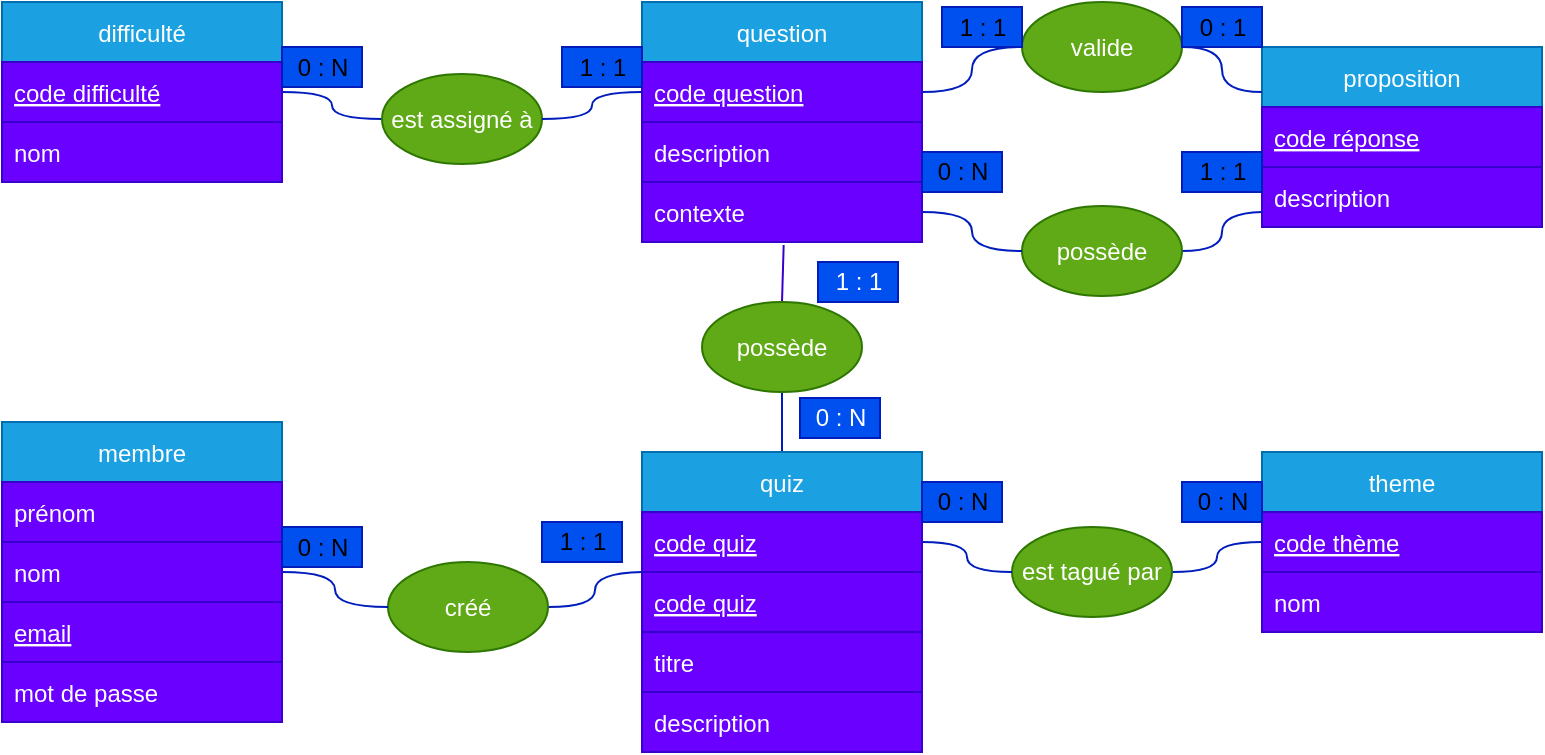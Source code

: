 <mxfile>
    <diagram id="nzfhabuq_R2dpTRw1fEi" name="Page-1">
        <mxGraphModel dx="835" dy="647" grid="0" gridSize="10" guides="1" tooltips="1" connect="1" arrows="1" fold="1" page="1" pageScale="1" pageWidth="827" pageHeight="1169" background="#ffffff" math="0" shadow="0">
            <root>
                <mxCell id="0"/>
                <mxCell id="1" parent="0"/>
                <mxCell id="6" value="difficulté" style="swimlane;fontStyle=0;childLayout=stackLayout;horizontal=1;startSize=30;horizontalStack=0;resizeParent=1;resizeParentMax=0;resizeLast=0;collapsible=1;marginBottom=0;fillColor=#1ba1e2;fontColor=#ffffff;strokeColor=#006EAF;rounded=0;" parent="1" vertex="1">
                    <mxGeometry x="40" y="40" width="140" height="90" as="geometry"/>
                </mxCell>
                <mxCell id="7" value="code difficulté" style="text;strokeColor=#3700CC;fillColor=#6a00ff;align=left;verticalAlign=middle;spacingLeft=4;spacingRight=4;overflow=hidden;points=[[0,0.5],[1,0.5]];portConstraint=eastwest;rotatable=0;fontStyle=4;fontColor=#ffffff;rounded=0;" parent="6" vertex="1">
                    <mxGeometry y="30" width="140" height="30" as="geometry"/>
                </mxCell>
                <mxCell id="8" value="nom" style="text;strokeColor=#3700CC;fillColor=#6a00ff;align=left;verticalAlign=middle;spacingLeft=4;spacingRight=4;overflow=hidden;points=[[0,0.5],[1,0.5]];portConstraint=eastwest;rotatable=0;fontColor=#ffffff;rounded=0;" parent="6" vertex="1">
                    <mxGeometry y="60" width="140" height="30" as="geometry"/>
                </mxCell>
                <mxCell id="10" value="membre" style="swimlane;fontStyle=0;childLayout=stackLayout;horizontal=1;startSize=30;horizontalStack=0;resizeParent=1;resizeParentMax=0;resizeLast=0;collapsible=1;marginBottom=0;fillColor=#1ba1e2;fontColor=#ffffff;strokeColor=#006EAF;rounded=0;" parent="1" vertex="1">
                    <mxGeometry x="40" y="250" width="140" height="150" as="geometry"/>
                </mxCell>
                <mxCell id="12" value="prénom" style="text;strokeColor=#3700CC;fillColor=#6a00ff;align=left;verticalAlign=middle;spacingLeft=4;spacingRight=4;overflow=hidden;points=[[0,0.5],[1,0.5]];portConstraint=eastwest;rotatable=0;fontColor=#ffffff;rounded=0;" parent="10" vertex="1">
                    <mxGeometry y="30" width="140" height="30" as="geometry"/>
                </mxCell>
                <mxCell id="13" value="nom" style="text;strokeColor=#3700CC;fillColor=#6a00ff;align=left;verticalAlign=middle;spacingLeft=4;spacingRight=4;overflow=hidden;points=[[0,0.5],[1,0.5]];portConstraint=eastwest;rotatable=0;fontColor=#ffffff;rounded=0;" parent="10" vertex="1">
                    <mxGeometry y="60" width="140" height="30" as="geometry"/>
                </mxCell>
                <mxCell id="14" value="email" style="text;strokeColor=#3700CC;fillColor=#6a00ff;align=left;verticalAlign=middle;spacingLeft=4;spacingRight=4;overflow=hidden;points=[[0,0.5],[1,0.5]];portConstraint=eastwest;rotatable=0;fontStyle=4;fontColor=#ffffff;rounded=0;" parent="10" vertex="1">
                    <mxGeometry y="90" width="140" height="30" as="geometry"/>
                </mxCell>
                <mxCell id="15" value="mot de passe" style="text;strokeColor=#3700CC;fillColor=#6a00ff;align=left;verticalAlign=middle;spacingLeft=4;spacingRight=4;overflow=hidden;points=[[0,0.5],[1,0.5]];portConstraint=eastwest;rotatable=0;fontColor=#ffffff;rounded=0;" parent="10" vertex="1">
                    <mxGeometry y="120" width="140" height="30" as="geometry"/>
                </mxCell>
                <mxCell id="39" style="edgeStyle=none;html=1;exitX=0.5;exitY=0;exitDx=0;exitDy=0;entryX=0.5;entryY=1;entryDx=0;entryDy=0;endArrow=none;endFill=0;rounded=0;fillColor=#0050ef;strokeColor=#001DBC;" parent="1" source="16" target="38" edge="1">
                    <mxGeometry relative="1" as="geometry"/>
                </mxCell>
                <mxCell id="16" value="quiz" style="swimlane;fontStyle=0;childLayout=stackLayout;horizontal=1;startSize=30;horizontalStack=0;resizeParent=1;resizeParentMax=0;resizeLast=0;collapsible=1;marginBottom=0;fillColor=#1ba1e2;fontColor=#ffffff;strokeColor=#006EAF;rounded=0;" parent="1" vertex="1">
                    <mxGeometry x="360" y="265" width="140" height="150" as="geometry"/>
                </mxCell>
                <mxCell id="17" value="code quiz" style="text;strokeColor=#3700CC;fillColor=#6a00ff;align=left;verticalAlign=middle;spacingLeft=4;spacingRight=4;overflow=hidden;points=[[0,0.5],[1,0.5]];portConstraint=eastwest;rotatable=0;fontStyle=4;fontColor=#ffffff;rounded=0;" parent="16" vertex="1">
                    <mxGeometry y="30" width="140" height="30" as="geometry"/>
                </mxCell>
                <mxCell id="8dz9WC2TGvuOoBMQ9lyX-69" value="code quiz" style="text;strokeColor=#3700CC;fillColor=#6a00ff;align=left;verticalAlign=middle;spacingLeft=4;spacingRight=4;overflow=hidden;points=[[0,0.5],[1,0.5]];portConstraint=eastwest;rotatable=0;fontStyle=4;fontColor=#ffffff;rounded=0;" parent="16" vertex="1">
                    <mxGeometry y="60" width="140" height="30" as="geometry"/>
                </mxCell>
                <mxCell id="18" value="titre" style="text;strokeColor=#3700CC;fillColor=#6a00ff;align=left;verticalAlign=middle;spacingLeft=4;spacingRight=4;overflow=hidden;points=[[0,0.5],[1,0.5]];portConstraint=eastwest;rotatable=0;fontColor=#ffffff;rounded=0;" parent="16" vertex="1">
                    <mxGeometry y="90" width="140" height="30" as="geometry"/>
                </mxCell>
                <mxCell id="19" value="description" style="text;strokeColor=#3700CC;fillColor=#6a00ff;align=left;verticalAlign=middle;spacingLeft=4;spacingRight=4;overflow=hidden;points=[[0,0.5],[1,0.5]];portConstraint=eastwest;rotatable=0;fontColor=#ffffff;rounded=0;" parent="16" vertex="1">
                    <mxGeometry y="120" width="140" height="30" as="geometry"/>
                </mxCell>
                <mxCell id="24" style="edgeStyle=orthogonalEdgeStyle;html=1;exitX=1;exitY=0.5;exitDx=0;exitDy=0;endArrow=none;endFill=0;rounded=0;fillColor=#0050ef;strokeColor=#001DBC;curved=1;" parent="1" source="22" edge="1">
                    <mxGeometry relative="1" as="geometry">
                        <mxPoint x="360" y="325" as="targetPoint"/>
                    </mxGeometry>
                </mxCell>
                <mxCell id="22" value="créé" style="ellipse;whiteSpace=wrap;html=1;fillColor=#60a917;fontColor=#ffffff;strokeColor=#2D7600;rounded=0;" parent="1" vertex="1">
                    <mxGeometry x="233" y="320" width="80" height="45" as="geometry"/>
                </mxCell>
                <mxCell id="23" style="edgeStyle=orthogonalEdgeStyle;html=1;exitX=1;exitY=0.5;exitDx=0;exitDy=0;entryX=0;entryY=0.5;entryDx=0;entryDy=0;endArrow=none;endFill=0;rounded=0;fillColor=#0050ef;strokeColor=#001DBC;curved=1;" parent="1" source="13" target="22" edge="1">
                    <mxGeometry relative="1" as="geometry"/>
                </mxCell>
                <mxCell id="25" value="0 : N" style="text;html=1;align=center;verticalAlign=middle;resizable=0;points=[];autosize=1;strokeColor=#001DBC;fillColor=#0050ef;rounded=0;" parent="1" vertex="1">
                    <mxGeometry x="180" y="302.5" width="40" height="20" as="geometry"/>
                </mxCell>
                <mxCell id="26" value="1 : 1" style="text;html=1;align=center;verticalAlign=middle;resizable=0;points=[];autosize=1;strokeColor=#001DBC;fillColor=#0050ef;rounded=0;" parent="1" vertex="1">
                    <mxGeometry x="310" y="300" width="40" height="20" as="geometry"/>
                </mxCell>
                <mxCell id="28" value="question" style="swimlane;fontStyle=0;childLayout=stackLayout;horizontal=1;startSize=30;horizontalStack=0;resizeParent=1;resizeParentMax=0;resizeLast=0;collapsible=1;marginBottom=0;fillColor=#1ba1e2;fontColor=#ffffff;strokeColor=#006EAF;rounded=0;" parent="1" vertex="1">
                    <mxGeometry x="360" y="40" width="140" height="120" as="geometry"/>
                </mxCell>
                <mxCell id="29" value="code question" style="text;strokeColor=#3700CC;fillColor=#6a00ff;align=left;verticalAlign=middle;spacingLeft=4;spacingRight=4;overflow=hidden;points=[[0,0.5],[1,0.5]];portConstraint=eastwest;rotatable=0;fontStyle=4;fontColor=#ffffff;rounded=0;" parent="28" vertex="1">
                    <mxGeometry y="30" width="140" height="30" as="geometry"/>
                </mxCell>
                <mxCell id="30" value="description" style="text;strokeColor=#3700CC;fillColor=#6a00ff;align=left;verticalAlign=middle;spacingLeft=4;spacingRight=4;overflow=hidden;points=[[0,0.5],[1,0.5]];portConstraint=eastwest;rotatable=0;fontColor=#ffffff;rounded=0;" parent="28" vertex="1">
                    <mxGeometry y="60" width="140" height="30" as="geometry"/>
                </mxCell>
                <mxCell id="31" value="contexte" style="text;strokeColor=#3700CC;fillColor=#6a00ff;align=left;verticalAlign=middle;spacingLeft=4;spacingRight=4;overflow=hidden;points=[[0,0.5],[1,0.5]];portConstraint=eastwest;rotatable=0;fontColor=#ffffff;rounded=0;" parent="28" vertex="1">
                    <mxGeometry y="90" width="140" height="30" as="geometry"/>
                </mxCell>
                <mxCell id="35" style="edgeStyle=orthogonalEdgeStyle;html=1;exitX=0;exitY=0.5;exitDx=0;exitDy=0;entryX=1;entryY=0.5;entryDx=0;entryDy=0;endArrow=none;endFill=0;rounded=0;fillColor=#0050ef;strokeColor=#001DBC;curved=1;" parent="1" source="33" target="7" edge="1">
                    <mxGeometry relative="1" as="geometry"/>
                </mxCell>
                <mxCell id="33" value="est assigné à" style="ellipse;whiteSpace=wrap;html=1;fillColor=#60a917;fontColor=#ffffff;strokeColor=#2D7600;rounded=0;" parent="1" vertex="1">
                    <mxGeometry x="230" y="76" width="80" height="45" as="geometry"/>
                </mxCell>
                <mxCell id="34" style="edgeStyle=orthogonalEdgeStyle;html=1;exitX=0;exitY=0.5;exitDx=0;exitDy=0;entryX=1;entryY=0.5;entryDx=0;entryDy=0;endArrow=none;endFill=0;rounded=0;fillColor=#0050ef;strokeColor=#001DBC;curved=1;" parent="1" source="29" target="33" edge="1">
                    <mxGeometry relative="1" as="geometry"/>
                </mxCell>
                <mxCell id="36" value="1 : 1" style="text;html=1;align=center;verticalAlign=middle;resizable=0;points=[];autosize=1;strokeColor=#001DBC;fillColor=#0050ef;rounded=0;" parent="1" vertex="1">
                    <mxGeometry x="320" y="62.5" width="40" height="20" as="geometry"/>
                </mxCell>
                <mxCell id="37" value="0 : N" style="text;html=1;align=center;verticalAlign=middle;resizable=0;points=[];autosize=1;strokeColor=#001DBC;fillColor=#0050ef;rounded=0;" parent="1" vertex="1">
                    <mxGeometry x="180" y="62.5" width="40" height="20" as="geometry"/>
                </mxCell>
                <mxCell id="40" style="edgeStyle=none;html=1;exitX=0.5;exitY=0;exitDx=0;exitDy=0;entryX=0.506;entryY=1.05;entryDx=0;entryDy=0;entryPerimeter=0;endArrow=none;endFill=0;fillColor=#6a00ff;strokeColor=#3700CC;rounded=0;" parent="1" source="38" target="31" edge="1">
                    <mxGeometry relative="1" as="geometry"/>
                </mxCell>
                <mxCell id="38" value="possède" style="ellipse;whiteSpace=wrap;html=1;fillColor=#60a917;fontColor=#ffffff;strokeColor=#2D7600;rounded=0;" parent="1" vertex="1">
                    <mxGeometry x="390" y="190" width="80" height="45" as="geometry"/>
                </mxCell>
                <mxCell id="42" value="0 : N" style="text;html=1;align=center;verticalAlign=middle;resizable=0;points=[];autosize=1;strokeColor=#001DBC;fillColor=#0050ef;rounded=0;fontColor=#ffffff;" parent="1" vertex="1">
                    <mxGeometry x="439" y="238" width="40" height="20" as="geometry"/>
                </mxCell>
                <mxCell id="43" value="1 : 1" style="text;html=1;align=center;verticalAlign=middle;resizable=0;points=[];autosize=1;rounded=0;fillColor=#0050ef;fontColor=#ffffff;strokeColor=#001DBC;" parent="1" vertex="1">
                    <mxGeometry x="448" y="170" width="40" height="20" as="geometry"/>
                </mxCell>
                <mxCell id="44" value="theme" style="swimlane;fontStyle=0;childLayout=stackLayout;horizontal=1;startSize=30;horizontalStack=0;resizeParent=1;resizeParentMax=0;resizeLast=0;collapsible=1;marginBottom=0;fillColor=#1ba1e2;fontColor=#ffffff;strokeColor=#006EAF;rounded=0;" parent="1" vertex="1">
                    <mxGeometry x="670" y="265" width="140" height="90" as="geometry"/>
                </mxCell>
                <mxCell id="45" value="code thème" style="text;strokeColor=#3700CC;fillColor=#6a00ff;align=left;verticalAlign=middle;spacingLeft=4;spacingRight=4;overflow=hidden;points=[[0,0.5],[1,0.5]];portConstraint=eastwest;rotatable=0;fontStyle=4;fontColor=#ffffff;rounded=0;" parent="44" vertex="1">
                    <mxGeometry y="30" width="140" height="30" as="geometry"/>
                </mxCell>
                <mxCell id="46" value="nom" style="text;strokeColor=#3700CC;fillColor=#6a00ff;align=left;verticalAlign=middle;spacingLeft=4;spacingRight=4;overflow=hidden;points=[[0,0.5],[1,0.5]];portConstraint=eastwest;rotatable=0;fontColor=#ffffff;rounded=0;" parent="44" vertex="1">
                    <mxGeometry y="60" width="140" height="30" as="geometry"/>
                </mxCell>
                <mxCell id="50" style="edgeStyle=orthogonalEdgeStyle;html=1;exitX=1;exitY=0.5;exitDx=0;exitDy=0;entryX=0;entryY=0.5;entryDx=0;entryDy=0;endArrow=none;endFill=0;rounded=0;fillColor=#0050ef;strokeColor=#001DBC;curved=1;" parent="1" source="48" target="45" edge="1">
                    <mxGeometry relative="1" as="geometry"/>
                </mxCell>
                <mxCell id="48" value="est tagué par" style="ellipse;whiteSpace=wrap;html=1;fillColor=#60a917;fontColor=#ffffff;strokeColor=#2D7600;rounded=0;" parent="1" vertex="1">
                    <mxGeometry x="545" y="302.5" width="80" height="45" as="geometry"/>
                </mxCell>
                <mxCell id="49" style="edgeStyle=orthogonalEdgeStyle;html=1;exitX=1;exitY=0.5;exitDx=0;exitDy=0;entryX=0;entryY=0.5;entryDx=0;entryDy=0;endArrow=none;endFill=0;rounded=0;fillColor=#0050ef;strokeColor=#001DBC;curved=1;" parent="1" source="17" target="48" edge="1">
                    <mxGeometry relative="1" as="geometry"/>
                </mxCell>
                <mxCell id="51" value="0 : N" style="text;html=1;align=center;verticalAlign=middle;resizable=0;points=[];autosize=1;strokeColor=#001DBC;fillColor=#0050ef;rounded=0;" parent="1" vertex="1">
                    <mxGeometry x="500" y="280" width="40" height="20" as="geometry"/>
                </mxCell>
                <mxCell id="52" value="0 : N" style="text;html=1;align=center;verticalAlign=middle;resizable=0;points=[];autosize=1;strokeColor=#001DBC;fillColor=#0050ef;rounded=0;" parent="1" vertex="1">
                    <mxGeometry x="630" y="280" width="40" height="20" as="geometry"/>
                </mxCell>
                <mxCell id="53" value="proposition" style="swimlane;fontStyle=0;childLayout=stackLayout;horizontal=1;startSize=30;horizontalStack=0;resizeParent=1;resizeParentMax=0;resizeLast=0;collapsible=1;marginBottom=0;fillColor=#1ba1e2;fontColor=#ffffff;strokeColor=#006EAF;rounded=0;" parent="1" vertex="1">
                    <mxGeometry x="670" y="62.5" width="140" height="90" as="geometry"/>
                </mxCell>
                <mxCell id="54" value="code réponse" style="text;strokeColor=#3700CC;fillColor=#6a00ff;align=left;verticalAlign=middle;spacingLeft=4;spacingRight=4;overflow=hidden;points=[[0,0.5],[1,0.5]];portConstraint=eastwest;rotatable=0;fontStyle=4;fontColor=#ffffff;rounded=0;" parent="53" vertex="1">
                    <mxGeometry y="30" width="140" height="30" as="geometry"/>
                </mxCell>
                <mxCell id="55" value="description" style="text;strokeColor=#3700CC;fillColor=#6a00ff;align=left;verticalAlign=middle;spacingLeft=4;spacingRight=4;overflow=hidden;points=[[0,0.5],[1,0.5]];portConstraint=eastwest;rotatable=0;fontColor=#ffffff;rounded=0;" parent="53" vertex="1">
                    <mxGeometry y="60" width="140" height="30" as="geometry"/>
                </mxCell>
                <mxCell id="62" style="edgeStyle=orthogonalEdgeStyle;html=1;exitX=1;exitY=0.5;exitDx=0;exitDy=0;entryX=0;entryY=0.5;entryDx=0;entryDy=0;endArrow=none;endFill=0;rounded=0;fillColor=#0050ef;strokeColor=#001DBC;elbow=vertical;curved=1;" parent="1" source="58" edge="1">
                    <mxGeometry relative="1" as="geometry">
                        <mxPoint x="670" y="145" as="targetPoint"/>
                    </mxGeometry>
                </mxCell>
                <mxCell id="58" value="possède" style="ellipse;whiteSpace=wrap;html=1;fillColor=#60a917;fontColor=#ffffff;strokeColor=#2D7600;rounded=0;" parent="1" vertex="1">
                    <mxGeometry x="550" y="142" width="80" height="45" as="geometry"/>
                </mxCell>
                <mxCell id="61" style="edgeStyle=orthogonalEdgeStyle;html=1;exitX=1;exitY=0.5;exitDx=0;exitDy=0;entryX=0;entryY=0.5;entryDx=0;entryDy=0;endArrow=none;endFill=0;rounded=0;fillColor=#0050ef;strokeColor=#001DBC;curved=1;" parent="1" source="31" target="58" edge="1">
                    <mxGeometry relative="1" as="geometry"/>
                </mxCell>
                <mxCell id="63" value="0 : N" style="text;html=1;align=center;verticalAlign=middle;resizable=0;points=[];autosize=1;strokeColor=#001DBC;fillColor=#0050ef;rounded=0;" parent="1" vertex="1">
                    <mxGeometry x="500" y="115" width="40" height="20" as="geometry"/>
                </mxCell>
                <mxCell id="64" value="1 : 1" style="text;html=1;align=center;verticalAlign=middle;resizable=0;points=[];autosize=1;strokeColor=#001DBC;fillColor=#0050ef;rounded=0;" parent="1" vertex="1">
                    <mxGeometry x="630" y="115" width="40" height="20" as="geometry"/>
                </mxCell>
                <mxCell id="65" value="valide" style="ellipse;whiteSpace=wrap;html=1;fillColor=#60a917;fontColor=#ffffff;strokeColor=#2D7600;rounded=0;" parent="1" vertex="1">
                    <mxGeometry x="550" y="40" width="80" height="45" as="geometry"/>
                </mxCell>
                <mxCell id="66" style="edgeStyle=orthogonalEdgeStyle;html=1;exitX=1;exitY=0.5;exitDx=0;exitDy=0;entryX=0;entryY=0.5;entryDx=0;entryDy=0;endArrow=none;endFill=0;rounded=0;fillColor=#0050ef;strokeColor=#001DBC;curved=1;" parent="1" source="29" target="65" edge="1">
                    <mxGeometry relative="1" as="geometry"/>
                </mxCell>
                <mxCell id="67" style="edgeStyle=orthogonalEdgeStyle;html=1;exitX=0;exitY=0.25;exitDx=0;exitDy=0;entryX=1;entryY=0.5;entryDx=0;entryDy=0;endArrow=none;endFill=0;rounded=0;fillColor=#0050ef;strokeColor=#001DBC;curved=1;" parent="1" source="53" target="65" edge="1">
                    <mxGeometry relative="1" as="geometry"/>
                </mxCell>
                <mxCell id="68" value="1 : 1" style="text;html=1;align=center;verticalAlign=middle;resizable=0;points=[];autosize=1;strokeColor=#001DBC;fillColor=#0050ef;rounded=0;" parent="1" vertex="1">
                    <mxGeometry x="510" y="42.5" width="40" height="20" as="geometry"/>
                </mxCell>
                <mxCell id="69" value="0 : 1" style="text;html=1;align=center;verticalAlign=middle;resizable=0;points=[];autosize=1;strokeColor=#001DBC;fillColor=#0050ef;rounded=0;" parent="1" vertex="1">
                    <mxGeometry x="630" y="42.5" width="40" height="20" as="geometry"/>
                </mxCell>
            </root>
        </mxGraphModel>
    </diagram>
</mxfile>